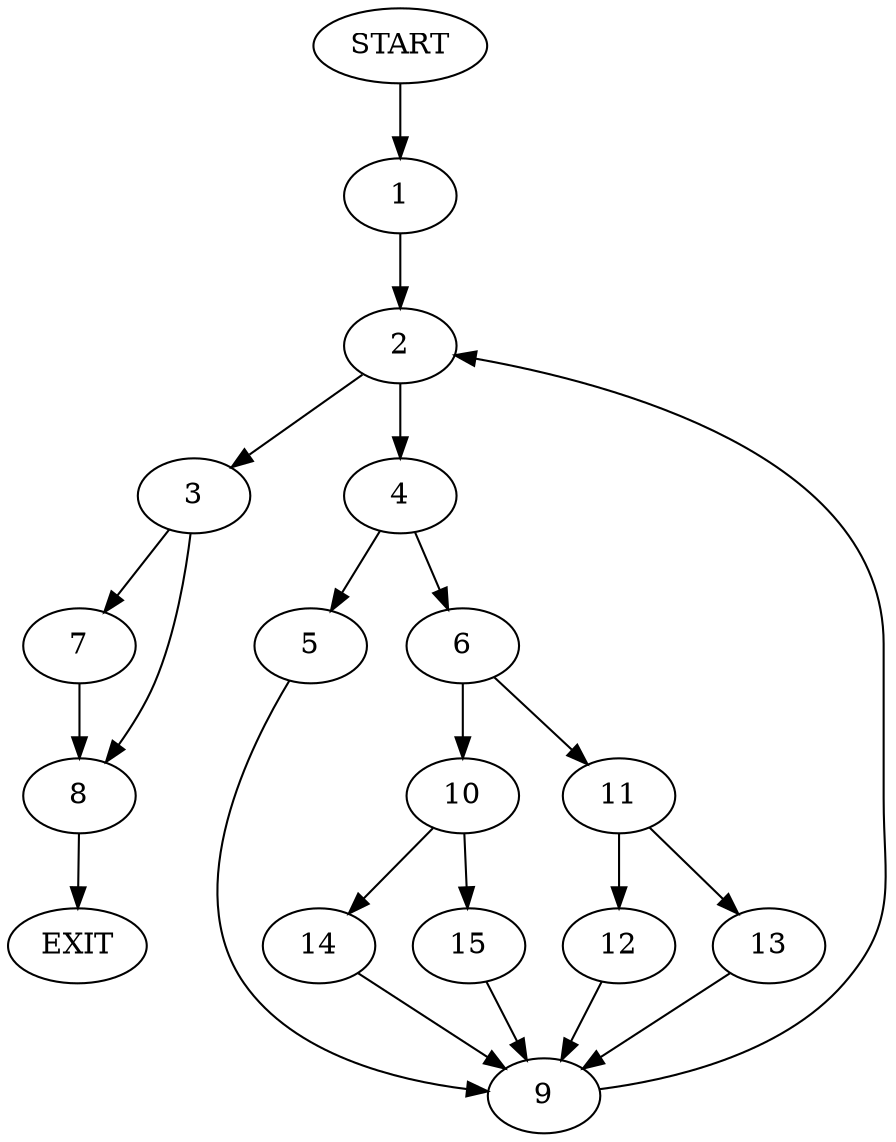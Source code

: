 digraph {
0 [label="START"]
16 [label="EXIT"]
0 -> 1
1 -> 2
2 -> 3
2 -> 4
4 -> 5
4 -> 6
3 -> 7
3 -> 8
5 -> 9
6 -> 10
6 -> 11
9 -> 2
11 -> 12
11 -> 13
10 -> 14
10 -> 15
12 -> 9
13 -> 9
14 -> 9
15 -> 9
7 -> 8
8 -> 16
}
